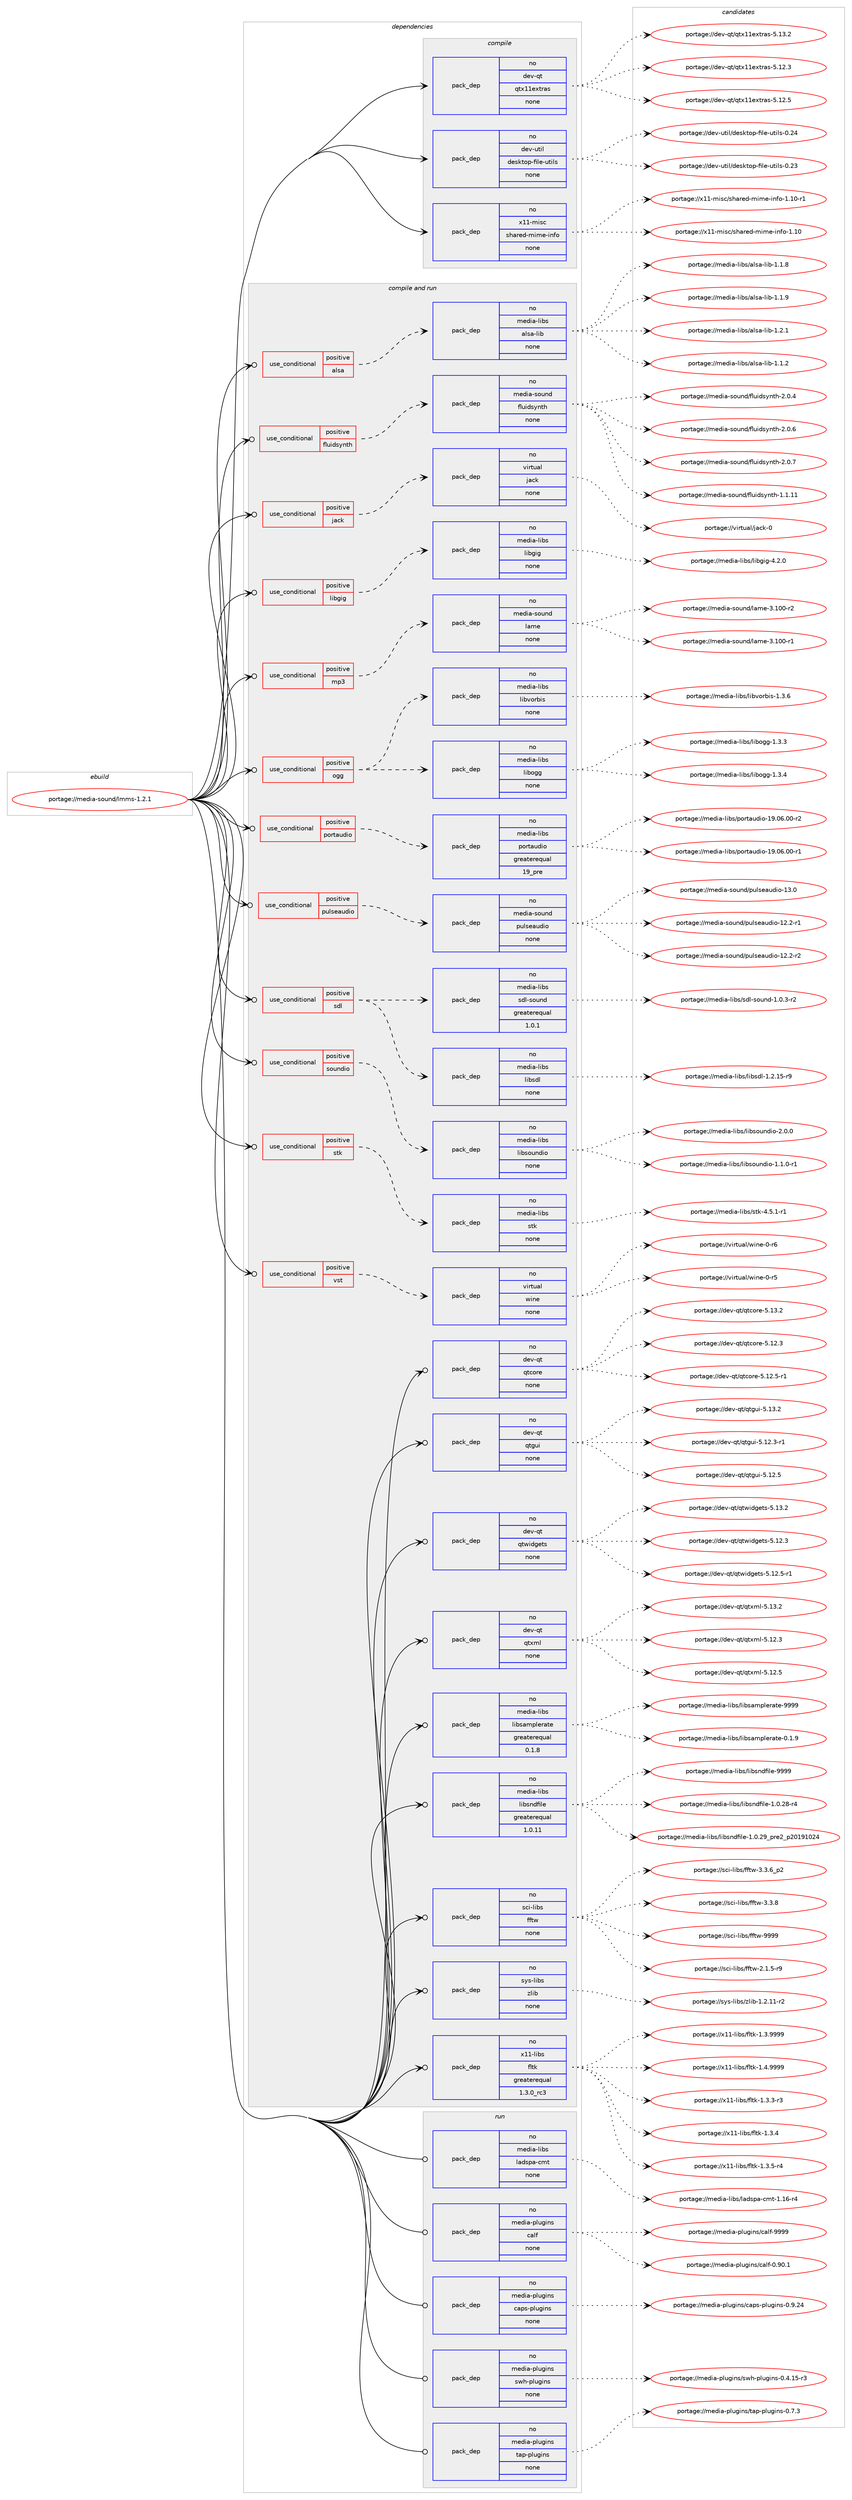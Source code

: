 digraph prolog {

# *************
# Graph options
# *************

newrank=true;
concentrate=true;
compound=true;
graph [rankdir=LR,fontname=Helvetica,fontsize=10,ranksep=1.5];#, ranksep=2.5, nodesep=0.2];
edge  [arrowhead=vee];
node  [fontname=Helvetica,fontsize=10];

# **********
# The ebuild
# **********

subgraph cluster_leftcol {
color=gray;
rank=same;
label=<<i>ebuild</i>>;
id [label="portage://media-sound/lmms-1.2.1", color=red, width=4, href="../media-sound/lmms-1.2.1.svg"];
}

# ****************
# The dependencies
# ****************

subgraph cluster_midcol {
color=gray;
label=<<i>dependencies</i>>;
subgraph cluster_compile {
fillcolor="#eeeeee";
style=filled;
label=<<i>compile</i>>;
subgraph pack244827 {
dependency332981 [label=<<TABLE BORDER="0" CELLBORDER="1" CELLSPACING="0" CELLPADDING="4" WIDTH="220"><TR><TD ROWSPAN="6" CELLPADDING="30">pack_dep</TD></TR><TR><TD WIDTH="110">no</TD></TR><TR><TD>dev-qt</TD></TR><TR><TD>qtx11extras</TD></TR><TR><TD>none</TD></TR><TR><TD></TD></TR></TABLE>>, shape=none, color=blue];
}
id:e -> dependency332981:w [weight=20,style="solid",arrowhead="vee"];
subgraph pack244828 {
dependency332982 [label=<<TABLE BORDER="0" CELLBORDER="1" CELLSPACING="0" CELLPADDING="4" WIDTH="220"><TR><TD ROWSPAN="6" CELLPADDING="30">pack_dep</TD></TR><TR><TD WIDTH="110">no</TD></TR><TR><TD>dev-util</TD></TR><TR><TD>desktop-file-utils</TD></TR><TR><TD>none</TD></TR><TR><TD></TD></TR></TABLE>>, shape=none, color=blue];
}
id:e -> dependency332982:w [weight=20,style="solid",arrowhead="vee"];
subgraph pack244829 {
dependency332983 [label=<<TABLE BORDER="0" CELLBORDER="1" CELLSPACING="0" CELLPADDING="4" WIDTH="220"><TR><TD ROWSPAN="6" CELLPADDING="30">pack_dep</TD></TR><TR><TD WIDTH="110">no</TD></TR><TR><TD>x11-misc</TD></TR><TR><TD>shared-mime-info</TD></TR><TR><TD>none</TD></TR><TR><TD></TD></TR></TABLE>>, shape=none, color=blue];
}
id:e -> dependency332983:w [weight=20,style="solid",arrowhead="vee"];
}
subgraph cluster_compileandrun {
fillcolor="#eeeeee";
style=filled;
label=<<i>compile and run</i>>;
subgraph cond82680 {
dependency332984 [label=<<TABLE BORDER="0" CELLBORDER="1" CELLSPACING="0" CELLPADDING="4"><TR><TD ROWSPAN="3" CELLPADDING="10">use_conditional</TD></TR><TR><TD>positive</TD></TR><TR><TD>alsa</TD></TR></TABLE>>, shape=none, color=red];
subgraph pack244830 {
dependency332985 [label=<<TABLE BORDER="0" CELLBORDER="1" CELLSPACING="0" CELLPADDING="4" WIDTH="220"><TR><TD ROWSPAN="6" CELLPADDING="30">pack_dep</TD></TR><TR><TD WIDTH="110">no</TD></TR><TR><TD>media-libs</TD></TR><TR><TD>alsa-lib</TD></TR><TR><TD>none</TD></TR><TR><TD></TD></TR></TABLE>>, shape=none, color=blue];
}
dependency332984:e -> dependency332985:w [weight=20,style="dashed",arrowhead="vee"];
}
id:e -> dependency332984:w [weight=20,style="solid",arrowhead="odotvee"];
subgraph cond82681 {
dependency332986 [label=<<TABLE BORDER="0" CELLBORDER="1" CELLSPACING="0" CELLPADDING="4"><TR><TD ROWSPAN="3" CELLPADDING="10">use_conditional</TD></TR><TR><TD>positive</TD></TR><TR><TD>fluidsynth</TD></TR></TABLE>>, shape=none, color=red];
subgraph pack244831 {
dependency332987 [label=<<TABLE BORDER="0" CELLBORDER="1" CELLSPACING="0" CELLPADDING="4" WIDTH="220"><TR><TD ROWSPAN="6" CELLPADDING="30">pack_dep</TD></TR><TR><TD WIDTH="110">no</TD></TR><TR><TD>media-sound</TD></TR><TR><TD>fluidsynth</TD></TR><TR><TD>none</TD></TR><TR><TD></TD></TR></TABLE>>, shape=none, color=blue];
}
dependency332986:e -> dependency332987:w [weight=20,style="dashed",arrowhead="vee"];
}
id:e -> dependency332986:w [weight=20,style="solid",arrowhead="odotvee"];
subgraph cond82682 {
dependency332988 [label=<<TABLE BORDER="0" CELLBORDER="1" CELLSPACING="0" CELLPADDING="4"><TR><TD ROWSPAN="3" CELLPADDING="10">use_conditional</TD></TR><TR><TD>positive</TD></TR><TR><TD>jack</TD></TR></TABLE>>, shape=none, color=red];
subgraph pack244832 {
dependency332989 [label=<<TABLE BORDER="0" CELLBORDER="1" CELLSPACING="0" CELLPADDING="4" WIDTH="220"><TR><TD ROWSPAN="6" CELLPADDING="30">pack_dep</TD></TR><TR><TD WIDTH="110">no</TD></TR><TR><TD>virtual</TD></TR><TR><TD>jack</TD></TR><TR><TD>none</TD></TR><TR><TD></TD></TR></TABLE>>, shape=none, color=blue];
}
dependency332988:e -> dependency332989:w [weight=20,style="dashed",arrowhead="vee"];
}
id:e -> dependency332988:w [weight=20,style="solid",arrowhead="odotvee"];
subgraph cond82683 {
dependency332990 [label=<<TABLE BORDER="0" CELLBORDER="1" CELLSPACING="0" CELLPADDING="4"><TR><TD ROWSPAN="3" CELLPADDING="10">use_conditional</TD></TR><TR><TD>positive</TD></TR><TR><TD>libgig</TD></TR></TABLE>>, shape=none, color=red];
subgraph pack244833 {
dependency332991 [label=<<TABLE BORDER="0" CELLBORDER="1" CELLSPACING="0" CELLPADDING="4" WIDTH="220"><TR><TD ROWSPAN="6" CELLPADDING="30">pack_dep</TD></TR><TR><TD WIDTH="110">no</TD></TR><TR><TD>media-libs</TD></TR><TR><TD>libgig</TD></TR><TR><TD>none</TD></TR><TR><TD></TD></TR></TABLE>>, shape=none, color=blue];
}
dependency332990:e -> dependency332991:w [weight=20,style="dashed",arrowhead="vee"];
}
id:e -> dependency332990:w [weight=20,style="solid",arrowhead="odotvee"];
subgraph cond82684 {
dependency332992 [label=<<TABLE BORDER="0" CELLBORDER="1" CELLSPACING="0" CELLPADDING="4"><TR><TD ROWSPAN="3" CELLPADDING="10">use_conditional</TD></TR><TR><TD>positive</TD></TR><TR><TD>mp3</TD></TR></TABLE>>, shape=none, color=red];
subgraph pack244834 {
dependency332993 [label=<<TABLE BORDER="0" CELLBORDER="1" CELLSPACING="0" CELLPADDING="4" WIDTH="220"><TR><TD ROWSPAN="6" CELLPADDING="30">pack_dep</TD></TR><TR><TD WIDTH="110">no</TD></TR><TR><TD>media-sound</TD></TR><TR><TD>lame</TD></TR><TR><TD>none</TD></TR><TR><TD></TD></TR></TABLE>>, shape=none, color=blue];
}
dependency332992:e -> dependency332993:w [weight=20,style="dashed",arrowhead="vee"];
}
id:e -> dependency332992:w [weight=20,style="solid",arrowhead="odotvee"];
subgraph cond82685 {
dependency332994 [label=<<TABLE BORDER="0" CELLBORDER="1" CELLSPACING="0" CELLPADDING="4"><TR><TD ROWSPAN="3" CELLPADDING="10">use_conditional</TD></TR><TR><TD>positive</TD></TR><TR><TD>ogg</TD></TR></TABLE>>, shape=none, color=red];
subgraph pack244835 {
dependency332995 [label=<<TABLE BORDER="0" CELLBORDER="1" CELLSPACING="0" CELLPADDING="4" WIDTH="220"><TR><TD ROWSPAN="6" CELLPADDING="30">pack_dep</TD></TR><TR><TD WIDTH="110">no</TD></TR><TR><TD>media-libs</TD></TR><TR><TD>libogg</TD></TR><TR><TD>none</TD></TR><TR><TD></TD></TR></TABLE>>, shape=none, color=blue];
}
dependency332994:e -> dependency332995:w [weight=20,style="dashed",arrowhead="vee"];
subgraph pack244836 {
dependency332996 [label=<<TABLE BORDER="0" CELLBORDER="1" CELLSPACING="0" CELLPADDING="4" WIDTH="220"><TR><TD ROWSPAN="6" CELLPADDING="30">pack_dep</TD></TR><TR><TD WIDTH="110">no</TD></TR><TR><TD>media-libs</TD></TR><TR><TD>libvorbis</TD></TR><TR><TD>none</TD></TR><TR><TD></TD></TR></TABLE>>, shape=none, color=blue];
}
dependency332994:e -> dependency332996:w [weight=20,style="dashed",arrowhead="vee"];
}
id:e -> dependency332994:w [weight=20,style="solid",arrowhead="odotvee"];
subgraph cond82686 {
dependency332997 [label=<<TABLE BORDER="0" CELLBORDER="1" CELLSPACING="0" CELLPADDING="4"><TR><TD ROWSPAN="3" CELLPADDING="10">use_conditional</TD></TR><TR><TD>positive</TD></TR><TR><TD>portaudio</TD></TR></TABLE>>, shape=none, color=red];
subgraph pack244837 {
dependency332998 [label=<<TABLE BORDER="0" CELLBORDER="1" CELLSPACING="0" CELLPADDING="4" WIDTH="220"><TR><TD ROWSPAN="6" CELLPADDING="30">pack_dep</TD></TR><TR><TD WIDTH="110">no</TD></TR><TR><TD>media-libs</TD></TR><TR><TD>portaudio</TD></TR><TR><TD>greaterequal</TD></TR><TR><TD>19_pre</TD></TR></TABLE>>, shape=none, color=blue];
}
dependency332997:e -> dependency332998:w [weight=20,style="dashed",arrowhead="vee"];
}
id:e -> dependency332997:w [weight=20,style="solid",arrowhead="odotvee"];
subgraph cond82687 {
dependency332999 [label=<<TABLE BORDER="0" CELLBORDER="1" CELLSPACING="0" CELLPADDING="4"><TR><TD ROWSPAN="3" CELLPADDING="10">use_conditional</TD></TR><TR><TD>positive</TD></TR><TR><TD>pulseaudio</TD></TR></TABLE>>, shape=none, color=red];
subgraph pack244838 {
dependency333000 [label=<<TABLE BORDER="0" CELLBORDER="1" CELLSPACING="0" CELLPADDING="4" WIDTH="220"><TR><TD ROWSPAN="6" CELLPADDING="30">pack_dep</TD></TR><TR><TD WIDTH="110">no</TD></TR><TR><TD>media-sound</TD></TR><TR><TD>pulseaudio</TD></TR><TR><TD>none</TD></TR><TR><TD></TD></TR></TABLE>>, shape=none, color=blue];
}
dependency332999:e -> dependency333000:w [weight=20,style="dashed",arrowhead="vee"];
}
id:e -> dependency332999:w [weight=20,style="solid",arrowhead="odotvee"];
subgraph cond82688 {
dependency333001 [label=<<TABLE BORDER="0" CELLBORDER="1" CELLSPACING="0" CELLPADDING="4"><TR><TD ROWSPAN="3" CELLPADDING="10">use_conditional</TD></TR><TR><TD>positive</TD></TR><TR><TD>sdl</TD></TR></TABLE>>, shape=none, color=red];
subgraph pack244839 {
dependency333002 [label=<<TABLE BORDER="0" CELLBORDER="1" CELLSPACING="0" CELLPADDING="4" WIDTH="220"><TR><TD ROWSPAN="6" CELLPADDING="30">pack_dep</TD></TR><TR><TD WIDTH="110">no</TD></TR><TR><TD>media-libs</TD></TR><TR><TD>libsdl</TD></TR><TR><TD>none</TD></TR><TR><TD></TD></TR></TABLE>>, shape=none, color=blue];
}
dependency333001:e -> dependency333002:w [weight=20,style="dashed",arrowhead="vee"];
subgraph pack244840 {
dependency333003 [label=<<TABLE BORDER="0" CELLBORDER="1" CELLSPACING="0" CELLPADDING="4" WIDTH="220"><TR><TD ROWSPAN="6" CELLPADDING="30">pack_dep</TD></TR><TR><TD WIDTH="110">no</TD></TR><TR><TD>media-libs</TD></TR><TR><TD>sdl-sound</TD></TR><TR><TD>greaterequal</TD></TR><TR><TD>1.0.1</TD></TR></TABLE>>, shape=none, color=blue];
}
dependency333001:e -> dependency333003:w [weight=20,style="dashed",arrowhead="vee"];
}
id:e -> dependency333001:w [weight=20,style="solid",arrowhead="odotvee"];
subgraph cond82689 {
dependency333004 [label=<<TABLE BORDER="0" CELLBORDER="1" CELLSPACING="0" CELLPADDING="4"><TR><TD ROWSPAN="3" CELLPADDING="10">use_conditional</TD></TR><TR><TD>positive</TD></TR><TR><TD>soundio</TD></TR></TABLE>>, shape=none, color=red];
subgraph pack244841 {
dependency333005 [label=<<TABLE BORDER="0" CELLBORDER="1" CELLSPACING="0" CELLPADDING="4" WIDTH="220"><TR><TD ROWSPAN="6" CELLPADDING="30">pack_dep</TD></TR><TR><TD WIDTH="110">no</TD></TR><TR><TD>media-libs</TD></TR><TR><TD>libsoundio</TD></TR><TR><TD>none</TD></TR><TR><TD></TD></TR></TABLE>>, shape=none, color=blue];
}
dependency333004:e -> dependency333005:w [weight=20,style="dashed",arrowhead="vee"];
}
id:e -> dependency333004:w [weight=20,style="solid",arrowhead="odotvee"];
subgraph cond82690 {
dependency333006 [label=<<TABLE BORDER="0" CELLBORDER="1" CELLSPACING="0" CELLPADDING="4"><TR><TD ROWSPAN="3" CELLPADDING="10">use_conditional</TD></TR><TR><TD>positive</TD></TR><TR><TD>stk</TD></TR></TABLE>>, shape=none, color=red];
subgraph pack244842 {
dependency333007 [label=<<TABLE BORDER="0" CELLBORDER="1" CELLSPACING="0" CELLPADDING="4" WIDTH="220"><TR><TD ROWSPAN="6" CELLPADDING="30">pack_dep</TD></TR><TR><TD WIDTH="110">no</TD></TR><TR><TD>media-libs</TD></TR><TR><TD>stk</TD></TR><TR><TD>none</TD></TR><TR><TD></TD></TR></TABLE>>, shape=none, color=blue];
}
dependency333006:e -> dependency333007:w [weight=20,style="dashed",arrowhead="vee"];
}
id:e -> dependency333006:w [weight=20,style="solid",arrowhead="odotvee"];
subgraph cond82691 {
dependency333008 [label=<<TABLE BORDER="0" CELLBORDER="1" CELLSPACING="0" CELLPADDING="4"><TR><TD ROWSPAN="3" CELLPADDING="10">use_conditional</TD></TR><TR><TD>positive</TD></TR><TR><TD>vst</TD></TR></TABLE>>, shape=none, color=red];
subgraph pack244843 {
dependency333009 [label=<<TABLE BORDER="0" CELLBORDER="1" CELLSPACING="0" CELLPADDING="4" WIDTH="220"><TR><TD ROWSPAN="6" CELLPADDING="30">pack_dep</TD></TR><TR><TD WIDTH="110">no</TD></TR><TR><TD>virtual</TD></TR><TR><TD>wine</TD></TR><TR><TD>none</TD></TR><TR><TD></TD></TR></TABLE>>, shape=none, color=blue];
}
dependency333008:e -> dependency333009:w [weight=20,style="dashed",arrowhead="vee"];
}
id:e -> dependency333008:w [weight=20,style="solid",arrowhead="odotvee"];
subgraph pack244844 {
dependency333010 [label=<<TABLE BORDER="0" CELLBORDER="1" CELLSPACING="0" CELLPADDING="4" WIDTH="220"><TR><TD ROWSPAN="6" CELLPADDING="30">pack_dep</TD></TR><TR><TD WIDTH="110">no</TD></TR><TR><TD>dev-qt</TD></TR><TR><TD>qtcore</TD></TR><TR><TD>none</TD></TR><TR><TD></TD></TR></TABLE>>, shape=none, color=blue];
}
id:e -> dependency333010:w [weight=20,style="solid",arrowhead="odotvee"];
subgraph pack244845 {
dependency333011 [label=<<TABLE BORDER="0" CELLBORDER="1" CELLSPACING="0" CELLPADDING="4" WIDTH="220"><TR><TD ROWSPAN="6" CELLPADDING="30">pack_dep</TD></TR><TR><TD WIDTH="110">no</TD></TR><TR><TD>dev-qt</TD></TR><TR><TD>qtgui</TD></TR><TR><TD>none</TD></TR><TR><TD></TD></TR></TABLE>>, shape=none, color=blue];
}
id:e -> dependency333011:w [weight=20,style="solid",arrowhead="odotvee"];
subgraph pack244846 {
dependency333012 [label=<<TABLE BORDER="0" CELLBORDER="1" CELLSPACING="0" CELLPADDING="4" WIDTH="220"><TR><TD ROWSPAN="6" CELLPADDING="30">pack_dep</TD></TR><TR><TD WIDTH="110">no</TD></TR><TR><TD>dev-qt</TD></TR><TR><TD>qtwidgets</TD></TR><TR><TD>none</TD></TR><TR><TD></TD></TR></TABLE>>, shape=none, color=blue];
}
id:e -> dependency333012:w [weight=20,style="solid",arrowhead="odotvee"];
subgraph pack244847 {
dependency333013 [label=<<TABLE BORDER="0" CELLBORDER="1" CELLSPACING="0" CELLPADDING="4" WIDTH="220"><TR><TD ROWSPAN="6" CELLPADDING="30">pack_dep</TD></TR><TR><TD WIDTH="110">no</TD></TR><TR><TD>dev-qt</TD></TR><TR><TD>qtxml</TD></TR><TR><TD>none</TD></TR><TR><TD></TD></TR></TABLE>>, shape=none, color=blue];
}
id:e -> dependency333013:w [weight=20,style="solid",arrowhead="odotvee"];
subgraph pack244848 {
dependency333014 [label=<<TABLE BORDER="0" CELLBORDER="1" CELLSPACING="0" CELLPADDING="4" WIDTH="220"><TR><TD ROWSPAN="6" CELLPADDING="30">pack_dep</TD></TR><TR><TD WIDTH="110">no</TD></TR><TR><TD>media-libs</TD></TR><TR><TD>libsamplerate</TD></TR><TR><TD>greaterequal</TD></TR><TR><TD>0.1.8</TD></TR></TABLE>>, shape=none, color=blue];
}
id:e -> dependency333014:w [weight=20,style="solid",arrowhead="odotvee"];
subgraph pack244849 {
dependency333015 [label=<<TABLE BORDER="0" CELLBORDER="1" CELLSPACING="0" CELLPADDING="4" WIDTH="220"><TR><TD ROWSPAN="6" CELLPADDING="30">pack_dep</TD></TR><TR><TD WIDTH="110">no</TD></TR><TR><TD>media-libs</TD></TR><TR><TD>libsndfile</TD></TR><TR><TD>greaterequal</TD></TR><TR><TD>1.0.11</TD></TR></TABLE>>, shape=none, color=blue];
}
id:e -> dependency333015:w [weight=20,style="solid",arrowhead="odotvee"];
subgraph pack244850 {
dependency333016 [label=<<TABLE BORDER="0" CELLBORDER="1" CELLSPACING="0" CELLPADDING="4" WIDTH="220"><TR><TD ROWSPAN="6" CELLPADDING="30">pack_dep</TD></TR><TR><TD WIDTH="110">no</TD></TR><TR><TD>sci-libs</TD></TR><TR><TD>fftw</TD></TR><TR><TD>none</TD></TR><TR><TD></TD></TR></TABLE>>, shape=none, color=blue];
}
id:e -> dependency333016:w [weight=20,style="solid",arrowhead="odotvee"];
subgraph pack244851 {
dependency333017 [label=<<TABLE BORDER="0" CELLBORDER="1" CELLSPACING="0" CELLPADDING="4" WIDTH="220"><TR><TD ROWSPAN="6" CELLPADDING="30">pack_dep</TD></TR><TR><TD WIDTH="110">no</TD></TR><TR><TD>sys-libs</TD></TR><TR><TD>zlib</TD></TR><TR><TD>none</TD></TR><TR><TD></TD></TR></TABLE>>, shape=none, color=blue];
}
id:e -> dependency333017:w [weight=20,style="solid",arrowhead="odotvee"];
subgraph pack244852 {
dependency333018 [label=<<TABLE BORDER="0" CELLBORDER="1" CELLSPACING="0" CELLPADDING="4" WIDTH="220"><TR><TD ROWSPAN="6" CELLPADDING="30">pack_dep</TD></TR><TR><TD WIDTH="110">no</TD></TR><TR><TD>x11-libs</TD></TR><TR><TD>fltk</TD></TR><TR><TD>greaterequal</TD></TR><TR><TD>1.3.0_rc3</TD></TR></TABLE>>, shape=none, color=blue];
}
id:e -> dependency333018:w [weight=20,style="solid",arrowhead="odotvee"];
}
subgraph cluster_run {
fillcolor="#eeeeee";
style=filled;
label=<<i>run</i>>;
subgraph pack244853 {
dependency333019 [label=<<TABLE BORDER="0" CELLBORDER="1" CELLSPACING="0" CELLPADDING="4" WIDTH="220"><TR><TD ROWSPAN="6" CELLPADDING="30">pack_dep</TD></TR><TR><TD WIDTH="110">no</TD></TR><TR><TD>media-libs</TD></TR><TR><TD>ladspa-cmt</TD></TR><TR><TD>none</TD></TR><TR><TD></TD></TR></TABLE>>, shape=none, color=blue];
}
id:e -> dependency333019:w [weight=20,style="solid",arrowhead="odot"];
subgraph pack244854 {
dependency333020 [label=<<TABLE BORDER="0" CELLBORDER="1" CELLSPACING="0" CELLPADDING="4" WIDTH="220"><TR><TD ROWSPAN="6" CELLPADDING="30">pack_dep</TD></TR><TR><TD WIDTH="110">no</TD></TR><TR><TD>media-plugins</TD></TR><TR><TD>calf</TD></TR><TR><TD>none</TD></TR><TR><TD></TD></TR></TABLE>>, shape=none, color=blue];
}
id:e -> dependency333020:w [weight=20,style="solid",arrowhead="odot"];
subgraph pack244855 {
dependency333021 [label=<<TABLE BORDER="0" CELLBORDER="1" CELLSPACING="0" CELLPADDING="4" WIDTH="220"><TR><TD ROWSPAN="6" CELLPADDING="30">pack_dep</TD></TR><TR><TD WIDTH="110">no</TD></TR><TR><TD>media-plugins</TD></TR><TR><TD>caps-plugins</TD></TR><TR><TD>none</TD></TR><TR><TD></TD></TR></TABLE>>, shape=none, color=blue];
}
id:e -> dependency333021:w [weight=20,style="solid",arrowhead="odot"];
subgraph pack244856 {
dependency333022 [label=<<TABLE BORDER="0" CELLBORDER="1" CELLSPACING="0" CELLPADDING="4" WIDTH="220"><TR><TD ROWSPAN="6" CELLPADDING="30">pack_dep</TD></TR><TR><TD WIDTH="110">no</TD></TR><TR><TD>media-plugins</TD></TR><TR><TD>swh-plugins</TD></TR><TR><TD>none</TD></TR><TR><TD></TD></TR></TABLE>>, shape=none, color=blue];
}
id:e -> dependency333022:w [weight=20,style="solid",arrowhead="odot"];
subgraph pack244857 {
dependency333023 [label=<<TABLE BORDER="0" CELLBORDER="1" CELLSPACING="0" CELLPADDING="4" WIDTH="220"><TR><TD ROWSPAN="6" CELLPADDING="30">pack_dep</TD></TR><TR><TD WIDTH="110">no</TD></TR><TR><TD>media-plugins</TD></TR><TR><TD>tap-plugins</TD></TR><TR><TD>none</TD></TR><TR><TD></TD></TR></TABLE>>, shape=none, color=blue];
}
id:e -> dependency333023:w [weight=20,style="solid",arrowhead="odot"];
}
}

# **************
# The candidates
# **************

subgraph cluster_choices {
rank=same;
color=gray;
label=<<i>candidates</i>>;

subgraph choice244827 {
color=black;
nodesep=1;
choiceportage100101118451131164711311612049491011201161149711545534649504651 [label="portage://dev-qt/qtx11extras-5.12.3", color=red, width=4,href="../dev-qt/qtx11extras-5.12.3.svg"];
choiceportage100101118451131164711311612049491011201161149711545534649504653 [label="portage://dev-qt/qtx11extras-5.12.5", color=red, width=4,href="../dev-qt/qtx11extras-5.12.5.svg"];
choiceportage100101118451131164711311612049491011201161149711545534649514650 [label="portage://dev-qt/qtx11extras-5.13.2", color=red, width=4,href="../dev-qt/qtx11extras-5.13.2.svg"];
dependency332981:e -> choiceportage100101118451131164711311612049491011201161149711545534649504651:w [style=dotted,weight="100"];
dependency332981:e -> choiceportage100101118451131164711311612049491011201161149711545534649504653:w [style=dotted,weight="100"];
dependency332981:e -> choiceportage100101118451131164711311612049491011201161149711545534649514650:w [style=dotted,weight="100"];
}
subgraph choice244828 {
color=black;
nodesep=1;
choiceportage100101118451171161051084710010111510711611111245102105108101451171161051081154548465051 [label="portage://dev-util/desktop-file-utils-0.23", color=red, width=4,href="../dev-util/desktop-file-utils-0.23.svg"];
choiceportage100101118451171161051084710010111510711611111245102105108101451171161051081154548465052 [label="portage://dev-util/desktop-file-utils-0.24", color=red, width=4,href="../dev-util/desktop-file-utils-0.24.svg"];
dependency332982:e -> choiceportage100101118451171161051084710010111510711611111245102105108101451171161051081154548465051:w [style=dotted,weight="100"];
dependency332982:e -> choiceportage100101118451171161051084710010111510711611111245102105108101451171161051081154548465052:w [style=dotted,weight="100"];
}
subgraph choice244829 {
color=black;
nodesep=1;
choiceportage12049494510910511599471151049711410110045109105109101451051101021114549464948 [label="portage://x11-misc/shared-mime-info-1.10", color=red, width=4,href="../x11-misc/shared-mime-info-1.10.svg"];
choiceportage120494945109105115994711510497114101100451091051091014510511010211145494649484511449 [label="portage://x11-misc/shared-mime-info-1.10-r1", color=red, width=4,href="../x11-misc/shared-mime-info-1.10-r1.svg"];
dependency332983:e -> choiceportage12049494510910511599471151049711410110045109105109101451051101021114549464948:w [style=dotted,weight="100"];
dependency332983:e -> choiceportage120494945109105115994711510497114101100451091051091014510511010211145494649484511449:w [style=dotted,weight="100"];
}
subgraph choice244830 {
color=black;
nodesep=1;
choiceportage1091011001059745108105981154797108115974510810598454946494650 [label="portage://media-libs/alsa-lib-1.1.2", color=red, width=4,href="../media-libs/alsa-lib-1.1.2.svg"];
choiceportage1091011001059745108105981154797108115974510810598454946494656 [label="portage://media-libs/alsa-lib-1.1.8", color=red, width=4,href="../media-libs/alsa-lib-1.1.8.svg"];
choiceportage1091011001059745108105981154797108115974510810598454946494657 [label="portage://media-libs/alsa-lib-1.1.9", color=red, width=4,href="../media-libs/alsa-lib-1.1.9.svg"];
choiceportage1091011001059745108105981154797108115974510810598454946504649 [label="portage://media-libs/alsa-lib-1.2.1", color=red, width=4,href="../media-libs/alsa-lib-1.2.1.svg"];
dependency332985:e -> choiceportage1091011001059745108105981154797108115974510810598454946494650:w [style=dotted,weight="100"];
dependency332985:e -> choiceportage1091011001059745108105981154797108115974510810598454946494656:w [style=dotted,weight="100"];
dependency332985:e -> choiceportage1091011001059745108105981154797108115974510810598454946494657:w [style=dotted,weight="100"];
dependency332985:e -> choiceportage1091011001059745108105981154797108115974510810598454946504649:w [style=dotted,weight="100"];
}
subgraph choice244831 {
color=black;
nodesep=1;
choiceportage10910110010597451151111171101004710210811710510011512111011610445494649464949 [label="portage://media-sound/fluidsynth-1.1.11", color=red, width=4,href="../media-sound/fluidsynth-1.1.11.svg"];
choiceportage109101100105974511511111711010047102108117105100115121110116104455046484652 [label="portage://media-sound/fluidsynth-2.0.4", color=red, width=4,href="../media-sound/fluidsynth-2.0.4.svg"];
choiceportage109101100105974511511111711010047102108117105100115121110116104455046484654 [label="portage://media-sound/fluidsynth-2.0.6", color=red, width=4,href="../media-sound/fluidsynth-2.0.6.svg"];
choiceportage109101100105974511511111711010047102108117105100115121110116104455046484655 [label="portage://media-sound/fluidsynth-2.0.7", color=red, width=4,href="../media-sound/fluidsynth-2.0.7.svg"];
dependency332987:e -> choiceportage10910110010597451151111171101004710210811710510011512111011610445494649464949:w [style=dotted,weight="100"];
dependency332987:e -> choiceportage109101100105974511511111711010047102108117105100115121110116104455046484652:w [style=dotted,weight="100"];
dependency332987:e -> choiceportage109101100105974511511111711010047102108117105100115121110116104455046484654:w [style=dotted,weight="100"];
dependency332987:e -> choiceportage109101100105974511511111711010047102108117105100115121110116104455046484655:w [style=dotted,weight="100"];
}
subgraph choice244832 {
color=black;
nodesep=1;
choiceportage118105114116117971084710697991074548 [label="portage://virtual/jack-0", color=red, width=4,href="../virtual/jack-0.svg"];
dependency332989:e -> choiceportage118105114116117971084710697991074548:w [style=dotted,weight="100"];
}
subgraph choice244833 {
color=black;
nodesep=1;
choiceportage1091011001059745108105981154710810598103105103455246504648 [label="portage://media-libs/libgig-4.2.0", color=red, width=4,href="../media-libs/libgig-4.2.0.svg"];
dependency332991:e -> choiceportage1091011001059745108105981154710810598103105103455246504648:w [style=dotted,weight="100"];
}
subgraph choice244834 {
color=black;
nodesep=1;
choiceportage109101100105974511511111711010047108971091014551464948484511449 [label="portage://media-sound/lame-3.100-r1", color=red, width=4,href="../media-sound/lame-3.100-r1.svg"];
choiceportage109101100105974511511111711010047108971091014551464948484511450 [label="portage://media-sound/lame-3.100-r2", color=red, width=4,href="../media-sound/lame-3.100-r2.svg"];
dependency332993:e -> choiceportage109101100105974511511111711010047108971091014551464948484511449:w [style=dotted,weight="100"];
dependency332993:e -> choiceportage109101100105974511511111711010047108971091014551464948484511450:w [style=dotted,weight="100"];
}
subgraph choice244835 {
color=black;
nodesep=1;
choiceportage1091011001059745108105981154710810598111103103454946514651 [label="portage://media-libs/libogg-1.3.3", color=red, width=4,href="../media-libs/libogg-1.3.3.svg"];
choiceportage1091011001059745108105981154710810598111103103454946514652 [label="portage://media-libs/libogg-1.3.4", color=red, width=4,href="../media-libs/libogg-1.3.4.svg"];
dependency332995:e -> choiceportage1091011001059745108105981154710810598111103103454946514651:w [style=dotted,weight="100"];
dependency332995:e -> choiceportage1091011001059745108105981154710810598111103103454946514652:w [style=dotted,weight="100"];
}
subgraph choice244836 {
color=black;
nodesep=1;
choiceportage109101100105974510810598115471081059811811111498105115454946514654 [label="portage://media-libs/libvorbis-1.3.6", color=red, width=4,href="../media-libs/libvorbis-1.3.6.svg"];
dependency332996:e -> choiceportage109101100105974510810598115471081059811811111498105115454946514654:w [style=dotted,weight="100"];
}
subgraph choice244837 {
color=black;
nodesep=1;
choiceportage10910110010597451081059811547112111114116971171001051114549574648544648484511449 [label="portage://media-libs/portaudio-19.06.00-r1", color=red, width=4,href="../media-libs/portaudio-19.06.00-r1.svg"];
choiceportage10910110010597451081059811547112111114116971171001051114549574648544648484511450 [label="portage://media-libs/portaudio-19.06.00-r2", color=red, width=4,href="../media-libs/portaudio-19.06.00-r2.svg"];
dependency332998:e -> choiceportage10910110010597451081059811547112111114116971171001051114549574648544648484511449:w [style=dotted,weight="100"];
dependency332998:e -> choiceportage10910110010597451081059811547112111114116971171001051114549574648544648484511450:w [style=dotted,weight="100"];
}
subgraph choice244838 {
color=black;
nodesep=1;
choiceportage1091011001059745115111117110100471121171081151019711710010511145495046504511449 [label="portage://media-sound/pulseaudio-12.2-r1", color=red, width=4,href="../media-sound/pulseaudio-12.2-r1.svg"];
choiceportage1091011001059745115111117110100471121171081151019711710010511145495046504511450 [label="portage://media-sound/pulseaudio-12.2-r2", color=red, width=4,href="../media-sound/pulseaudio-12.2-r2.svg"];
choiceportage109101100105974511511111711010047112117108115101971171001051114549514648 [label="portage://media-sound/pulseaudio-13.0", color=red, width=4,href="../media-sound/pulseaudio-13.0.svg"];
dependency333000:e -> choiceportage1091011001059745115111117110100471121171081151019711710010511145495046504511449:w [style=dotted,weight="100"];
dependency333000:e -> choiceportage1091011001059745115111117110100471121171081151019711710010511145495046504511450:w [style=dotted,weight="100"];
dependency333000:e -> choiceportage109101100105974511511111711010047112117108115101971171001051114549514648:w [style=dotted,weight="100"];
}
subgraph choice244839 {
color=black;
nodesep=1;
choiceportage1091011001059745108105981154710810598115100108454946504649534511457 [label="portage://media-libs/libsdl-1.2.15-r9", color=red, width=4,href="../media-libs/libsdl-1.2.15-r9.svg"];
dependency333002:e -> choiceportage1091011001059745108105981154710810598115100108454946504649534511457:w [style=dotted,weight="100"];
}
subgraph choice244840 {
color=black;
nodesep=1;
choiceportage10910110010597451081059811547115100108451151111171101004549464846514511450 [label="portage://media-libs/sdl-sound-1.0.3-r2", color=red, width=4,href="../media-libs/sdl-sound-1.0.3-r2.svg"];
dependency333003:e -> choiceportage10910110010597451081059811547115100108451151111171101004549464846514511450:w [style=dotted,weight="100"];
}
subgraph choice244841 {
color=black;
nodesep=1;
choiceportage10910110010597451081059811547108105981151111171101001051114549464946484511449 [label="portage://media-libs/libsoundio-1.1.0-r1", color=red, width=4,href="../media-libs/libsoundio-1.1.0-r1.svg"];
choiceportage1091011001059745108105981154710810598115111117110100105111455046484648 [label="portage://media-libs/libsoundio-2.0.0", color=red, width=4,href="../media-libs/libsoundio-2.0.0.svg"];
dependency333005:e -> choiceportage10910110010597451081059811547108105981151111171101001051114549464946484511449:w [style=dotted,weight="100"];
dependency333005:e -> choiceportage1091011001059745108105981154710810598115111117110100105111455046484648:w [style=dotted,weight="100"];
}
subgraph choice244842 {
color=black;
nodesep=1;
choiceportage109101100105974510810598115471151161074552465346494511449 [label="portage://media-libs/stk-4.5.1-r1", color=red, width=4,href="../media-libs/stk-4.5.1-r1.svg"];
dependency333007:e -> choiceportage109101100105974510810598115471151161074552465346494511449:w [style=dotted,weight="100"];
}
subgraph choice244843 {
color=black;
nodesep=1;
choiceportage118105114116117971084711910511010145484511453 [label="portage://virtual/wine-0-r5", color=red, width=4,href="../virtual/wine-0-r5.svg"];
choiceportage118105114116117971084711910511010145484511454 [label="portage://virtual/wine-0-r6", color=red, width=4,href="../virtual/wine-0-r6.svg"];
dependency333009:e -> choiceportage118105114116117971084711910511010145484511453:w [style=dotted,weight="100"];
dependency333009:e -> choiceportage118105114116117971084711910511010145484511454:w [style=dotted,weight="100"];
}
subgraph choice244844 {
color=black;
nodesep=1;
choiceportage10010111845113116471131169911111410145534649504651 [label="portage://dev-qt/qtcore-5.12.3", color=red, width=4,href="../dev-qt/qtcore-5.12.3.svg"];
choiceportage100101118451131164711311699111114101455346495046534511449 [label="portage://dev-qt/qtcore-5.12.5-r1", color=red, width=4,href="../dev-qt/qtcore-5.12.5-r1.svg"];
choiceportage10010111845113116471131169911111410145534649514650 [label="portage://dev-qt/qtcore-5.13.2", color=red, width=4,href="../dev-qt/qtcore-5.13.2.svg"];
dependency333010:e -> choiceportage10010111845113116471131169911111410145534649504651:w [style=dotted,weight="100"];
dependency333010:e -> choiceportage100101118451131164711311699111114101455346495046534511449:w [style=dotted,weight="100"];
dependency333010:e -> choiceportage10010111845113116471131169911111410145534649514650:w [style=dotted,weight="100"];
}
subgraph choice244845 {
color=black;
nodesep=1;
choiceportage1001011184511311647113116103117105455346495046514511449 [label="portage://dev-qt/qtgui-5.12.3-r1", color=red, width=4,href="../dev-qt/qtgui-5.12.3-r1.svg"];
choiceportage100101118451131164711311610311710545534649504653 [label="portage://dev-qt/qtgui-5.12.5", color=red, width=4,href="../dev-qt/qtgui-5.12.5.svg"];
choiceportage100101118451131164711311610311710545534649514650 [label="portage://dev-qt/qtgui-5.13.2", color=red, width=4,href="../dev-qt/qtgui-5.13.2.svg"];
dependency333011:e -> choiceportage1001011184511311647113116103117105455346495046514511449:w [style=dotted,weight="100"];
dependency333011:e -> choiceportage100101118451131164711311610311710545534649504653:w [style=dotted,weight="100"];
dependency333011:e -> choiceportage100101118451131164711311610311710545534649514650:w [style=dotted,weight="100"];
}
subgraph choice244846 {
color=black;
nodesep=1;
choiceportage100101118451131164711311611910510010310111611545534649504651 [label="portage://dev-qt/qtwidgets-5.12.3", color=red, width=4,href="../dev-qt/qtwidgets-5.12.3.svg"];
choiceportage1001011184511311647113116119105100103101116115455346495046534511449 [label="portage://dev-qt/qtwidgets-5.12.5-r1", color=red, width=4,href="../dev-qt/qtwidgets-5.12.5-r1.svg"];
choiceportage100101118451131164711311611910510010310111611545534649514650 [label="portage://dev-qt/qtwidgets-5.13.2", color=red, width=4,href="../dev-qt/qtwidgets-5.13.2.svg"];
dependency333012:e -> choiceportage100101118451131164711311611910510010310111611545534649504651:w [style=dotted,weight="100"];
dependency333012:e -> choiceportage1001011184511311647113116119105100103101116115455346495046534511449:w [style=dotted,weight="100"];
dependency333012:e -> choiceportage100101118451131164711311611910510010310111611545534649514650:w [style=dotted,weight="100"];
}
subgraph choice244847 {
color=black;
nodesep=1;
choiceportage100101118451131164711311612010910845534649504651 [label="portage://dev-qt/qtxml-5.12.3", color=red, width=4,href="../dev-qt/qtxml-5.12.3.svg"];
choiceportage100101118451131164711311612010910845534649504653 [label="portage://dev-qt/qtxml-5.12.5", color=red, width=4,href="../dev-qt/qtxml-5.12.5.svg"];
choiceportage100101118451131164711311612010910845534649514650 [label="portage://dev-qt/qtxml-5.13.2", color=red, width=4,href="../dev-qt/qtxml-5.13.2.svg"];
dependency333013:e -> choiceportage100101118451131164711311612010910845534649504651:w [style=dotted,weight="100"];
dependency333013:e -> choiceportage100101118451131164711311612010910845534649504653:w [style=dotted,weight="100"];
dependency333013:e -> choiceportage100101118451131164711311612010910845534649514650:w [style=dotted,weight="100"];
}
subgraph choice244848 {
color=black;
nodesep=1;
choiceportage10910110010597451081059811547108105981159710911210810111497116101454846494657 [label="portage://media-libs/libsamplerate-0.1.9", color=red, width=4,href="../media-libs/libsamplerate-0.1.9.svg"];
choiceportage109101100105974510810598115471081059811597109112108101114971161014557575757 [label="portage://media-libs/libsamplerate-9999", color=red, width=4,href="../media-libs/libsamplerate-9999.svg"];
dependency333014:e -> choiceportage10910110010597451081059811547108105981159710911210810111497116101454846494657:w [style=dotted,weight="100"];
dependency333014:e -> choiceportage109101100105974510810598115471081059811597109112108101114971161014557575757:w [style=dotted,weight="100"];
}
subgraph choice244849 {
color=black;
nodesep=1;
choiceportage1091011001059745108105981154710810598115110100102105108101454946484650564511452 [label="portage://media-libs/libsndfile-1.0.28-r4", color=red, width=4,href="../media-libs/libsndfile-1.0.28-r4.svg"];
choiceportage1091011001059745108105981154710810598115110100102105108101454946484650579511211410150951125048495749485052 [label="portage://media-libs/libsndfile-1.0.29_pre2_p20191024", color=red, width=4,href="../media-libs/libsndfile-1.0.29_pre2_p20191024.svg"];
choiceportage10910110010597451081059811547108105981151101001021051081014557575757 [label="portage://media-libs/libsndfile-9999", color=red, width=4,href="../media-libs/libsndfile-9999.svg"];
dependency333015:e -> choiceportage1091011001059745108105981154710810598115110100102105108101454946484650564511452:w [style=dotted,weight="100"];
dependency333015:e -> choiceportage1091011001059745108105981154710810598115110100102105108101454946484650579511211410150951125048495749485052:w [style=dotted,weight="100"];
dependency333015:e -> choiceportage10910110010597451081059811547108105981151101001021051081014557575757:w [style=dotted,weight="100"];
}
subgraph choice244850 {
color=black;
nodesep=1;
choiceportage115991054510810598115471021021161194550464946534511457 [label="portage://sci-libs/fftw-2.1.5-r9", color=red, width=4,href="../sci-libs/fftw-2.1.5-r9.svg"];
choiceportage115991054510810598115471021021161194551465146549511250 [label="portage://sci-libs/fftw-3.3.6_p2", color=red, width=4,href="../sci-libs/fftw-3.3.6_p2.svg"];
choiceportage11599105451081059811547102102116119455146514656 [label="portage://sci-libs/fftw-3.3.8", color=red, width=4,href="../sci-libs/fftw-3.3.8.svg"];
choiceportage115991054510810598115471021021161194557575757 [label="portage://sci-libs/fftw-9999", color=red, width=4,href="../sci-libs/fftw-9999.svg"];
dependency333016:e -> choiceportage115991054510810598115471021021161194550464946534511457:w [style=dotted,weight="100"];
dependency333016:e -> choiceportage115991054510810598115471021021161194551465146549511250:w [style=dotted,weight="100"];
dependency333016:e -> choiceportage11599105451081059811547102102116119455146514656:w [style=dotted,weight="100"];
dependency333016:e -> choiceportage115991054510810598115471021021161194557575757:w [style=dotted,weight="100"];
}
subgraph choice244851 {
color=black;
nodesep=1;
choiceportage11512111545108105981154712210810598454946504649494511450 [label="portage://sys-libs/zlib-1.2.11-r2", color=red, width=4,href="../sys-libs/zlib-1.2.11-r2.svg"];
dependency333017:e -> choiceportage11512111545108105981154712210810598454946504649494511450:w [style=dotted,weight="100"];
}
subgraph choice244852 {
color=black;
nodesep=1;
choiceportage12049494510810598115471021081161074549465146514511451 [label="portage://x11-libs/fltk-1.3.3-r3", color=red, width=4,href="../x11-libs/fltk-1.3.3-r3.svg"];
choiceportage1204949451081059811547102108116107454946514652 [label="portage://x11-libs/fltk-1.3.4", color=red, width=4,href="../x11-libs/fltk-1.3.4.svg"];
choiceportage12049494510810598115471021081161074549465146534511452 [label="portage://x11-libs/fltk-1.3.5-r4", color=red, width=4,href="../x11-libs/fltk-1.3.5-r4.svg"];
choiceportage1204949451081059811547102108116107454946514657575757 [label="portage://x11-libs/fltk-1.3.9999", color=red, width=4,href="../x11-libs/fltk-1.3.9999.svg"];
choiceportage1204949451081059811547102108116107454946524657575757 [label="portage://x11-libs/fltk-1.4.9999", color=red, width=4,href="../x11-libs/fltk-1.4.9999.svg"];
dependency333018:e -> choiceportage12049494510810598115471021081161074549465146514511451:w [style=dotted,weight="100"];
dependency333018:e -> choiceportage1204949451081059811547102108116107454946514652:w [style=dotted,weight="100"];
dependency333018:e -> choiceportage12049494510810598115471021081161074549465146534511452:w [style=dotted,weight="100"];
dependency333018:e -> choiceportage1204949451081059811547102108116107454946514657575757:w [style=dotted,weight="100"];
dependency333018:e -> choiceportage1204949451081059811547102108116107454946524657575757:w [style=dotted,weight="100"];
}
subgraph choice244853 {
color=black;
nodesep=1;
choiceportage109101100105974510810598115471089710011511297459910911645494649544511452 [label="portage://media-libs/ladspa-cmt-1.16-r4", color=red, width=4,href="../media-libs/ladspa-cmt-1.16-r4.svg"];
dependency333019:e -> choiceportage109101100105974510810598115471089710011511297459910911645494649544511452:w [style=dotted,weight="100"];
}
subgraph choice244854 {
color=black;
nodesep=1;
choiceportage109101100105974511210811710310511011547999710810245484657484649 [label="portage://media-plugins/calf-0.90.1", color=red, width=4,href="../media-plugins/calf-0.90.1.svg"];
choiceportage10910110010597451121081171031051101154799971081024557575757 [label="portage://media-plugins/calf-9999", color=red, width=4,href="../media-plugins/calf-9999.svg"];
dependency333020:e -> choiceportage109101100105974511210811710310511011547999710810245484657484649:w [style=dotted,weight="100"];
dependency333020:e -> choiceportage10910110010597451121081171031051101154799971081024557575757:w [style=dotted,weight="100"];
}
subgraph choice244855 {
color=black;
nodesep=1;
choiceportage10910110010597451121081171031051101154799971121154511210811710310511011545484657465052 [label="portage://media-plugins/caps-plugins-0.9.24", color=red, width=4,href="../media-plugins/caps-plugins-0.9.24.svg"];
dependency333021:e -> choiceportage10910110010597451121081171031051101154799971121154511210811710310511011545484657465052:w [style=dotted,weight="100"];
}
subgraph choice244856 {
color=black;
nodesep=1;
choiceportage10910110010597451121081171031051101154711511910445112108117103105110115454846524649534511451 [label="portage://media-plugins/swh-plugins-0.4.15-r3", color=red, width=4,href="../media-plugins/swh-plugins-0.4.15-r3.svg"];
dependency333022:e -> choiceportage10910110010597451121081171031051101154711511910445112108117103105110115454846524649534511451:w [style=dotted,weight="100"];
}
subgraph choice244857 {
color=black;
nodesep=1;
choiceportage1091011001059745112108117103105110115471169711245112108117103105110115454846554651 [label="portage://media-plugins/tap-plugins-0.7.3", color=red, width=4,href="../media-plugins/tap-plugins-0.7.3.svg"];
dependency333023:e -> choiceportage1091011001059745112108117103105110115471169711245112108117103105110115454846554651:w [style=dotted,weight="100"];
}
}

}
